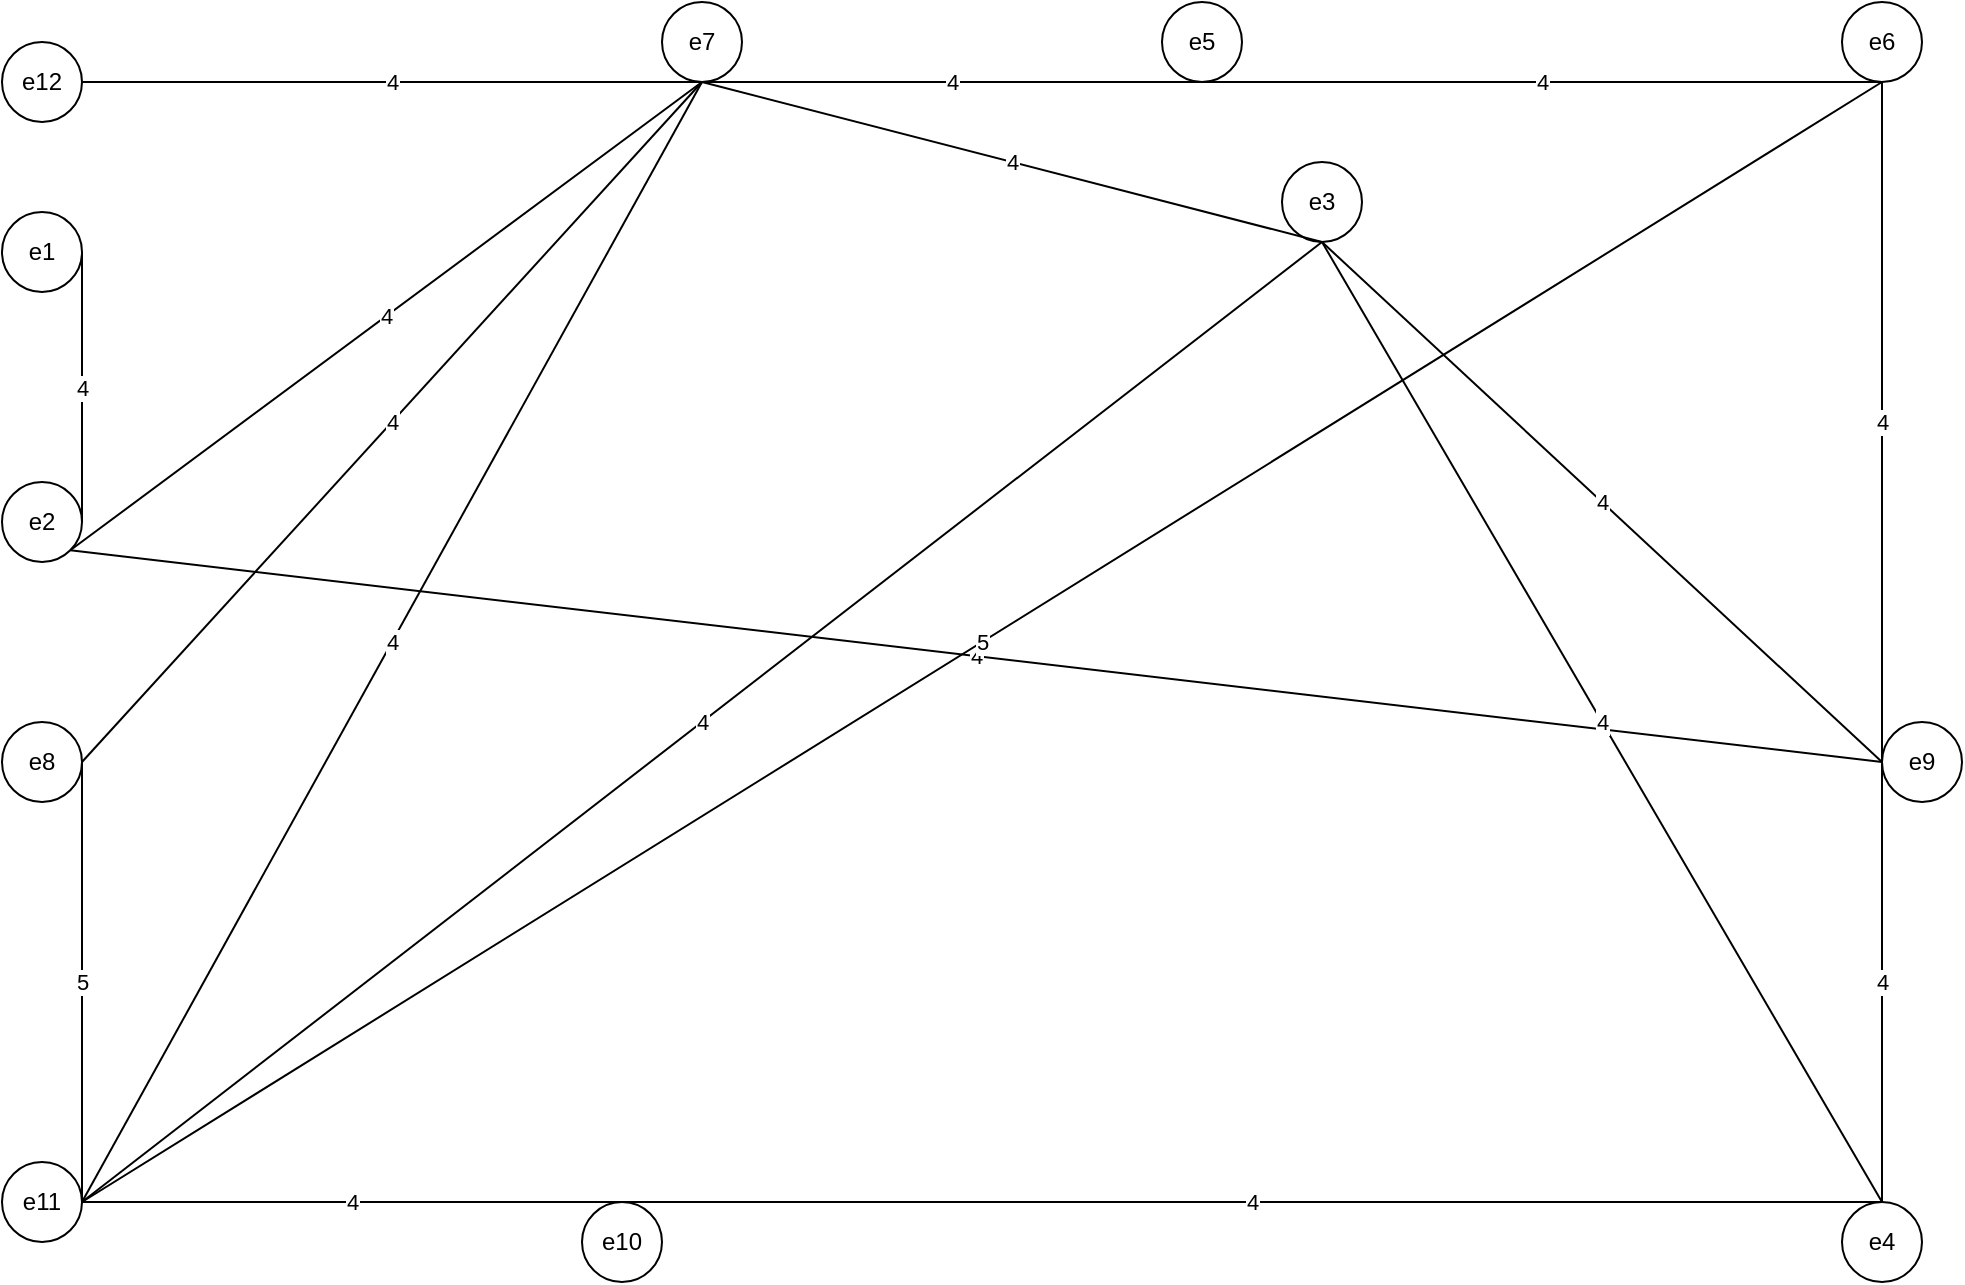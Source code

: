 <mxfile version="12.9.13" type="device"><diagram id="hIdZd6k8Fz3zNo_OCAzb" name="Page-1"><mxGraphModel dx="1484" dy="876" grid="1" gridSize="10" guides="1" tooltips="1" connect="1" arrows="1" fold="1" page="1" pageScale="1" pageWidth="827" pageHeight="1169" math="0" shadow="0"><root><mxCell id="0"/><mxCell id="1" parent="0"/><mxCell id="G0EA4sJnajI5GC1MX2rp-177" value="e1" style="ellipse;whiteSpace=wrap;html=1;aspect=fixed;direction=west;" vertex="1" parent="1"><mxGeometry x="360" y="545" width="40" height="40" as="geometry"/></mxCell><mxCell id="G0EA4sJnajI5GC1MX2rp-178" value="e2" style="ellipse;whiteSpace=wrap;html=1;aspect=fixed;" vertex="1" parent="1"><mxGeometry x="360" y="680" width="40" height="40" as="geometry"/></mxCell><mxCell id="G0EA4sJnajI5GC1MX2rp-179" value="e3" style="ellipse;whiteSpace=wrap;html=1;aspect=fixed;direction=west;" vertex="1" parent="1"><mxGeometry x="1000" y="520" width="40" height="40" as="geometry"/></mxCell><mxCell id="G0EA4sJnajI5GC1MX2rp-180" value="e4" style="ellipse;whiteSpace=wrap;html=1;aspect=fixed;direction=north;rotation=0;" vertex="1" parent="1"><mxGeometry x="1280" y="1040" width="40" height="40" as="geometry"/></mxCell><mxCell id="G0EA4sJnajI5GC1MX2rp-181" value="e5" style="ellipse;whiteSpace=wrap;html=1;aspect=fixed;" vertex="1" parent="1"><mxGeometry x="940" y="440" width="40" height="40" as="geometry"/></mxCell><mxCell id="G0EA4sJnajI5GC1MX2rp-182" value="e6" style="ellipse;whiteSpace=wrap;html=1;aspect=fixed;direction=north;" vertex="1" parent="1"><mxGeometry x="1280" y="440" width="40" height="40" as="geometry"/></mxCell><mxCell id="G0EA4sJnajI5GC1MX2rp-183" value="e7" style="ellipse;whiteSpace=wrap;html=1;aspect=fixed;" vertex="1" parent="1"><mxGeometry x="690" y="440" width="40" height="40" as="geometry"/></mxCell><mxCell id="G0EA4sJnajI5GC1MX2rp-184" value="e9" style="ellipse;whiteSpace=wrap;html=1;aspect=fixed;" vertex="1" parent="1"><mxGeometry x="1300" y="800" width="40" height="40" as="geometry"/></mxCell><mxCell id="G0EA4sJnajI5GC1MX2rp-185" value="e8" style="ellipse;whiteSpace=wrap;html=1;aspect=fixed;direction=west;" vertex="1" parent="1"><mxGeometry x="360" y="800" width="40" height="40" as="geometry"/></mxCell><mxCell id="G0EA4sJnajI5GC1MX2rp-186" value="e10" style="ellipse;whiteSpace=wrap;html=1;aspect=fixed;" vertex="1" parent="1"><mxGeometry x="650" y="1040" width="40" height="40" as="geometry"/></mxCell><mxCell id="G0EA4sJnajI5GC1MX2rp-187" value="e11" style="ellipse;whiteSpace=wrap;html=1;aspect=fixed;direction=south;" vertex="1" parent="1"><mxGeometry x="360" y="1020" width="40" height="40" as="geometry"/></mxCell><mxCell id="G0EA4sJnajI5GC1MX2rp-188" value="e12" style="ellipse;whiteSpace=wrap;html=1;aspect=fixed;direction=west;" vertex="1" parent="1"><mxGeometry x="360" y="460" width="40" height="40" as="geometry"/></mxCell><mxCell id="G0EA4sJnajI5GC1MX2rp-189" value="4" style="endArrow=none;html=1;exitX=0;exitY=0.5;exitDx=0;exitDy=0;entryX=1;entryY=0.5;entryDx=0;entryDy=0;" edge="1" parent="1" source="G0EA4sJnajI5GC1MX2rp-177" target="G0EA4sJnajI5GC1MX2rp-178"><mxGeometry width="50" height="50" relative="1" as="geometry"><mxPoint x="1070" y="910" as="sourcePoint"/><mxPoint x="440" y="570" as="targetPoint"/></mxGeometry></mxCell><mxCell id="G0EA4sJnajI5GC1MX2rp-194" value="4" style="endArrow=none;html=1;shadow=0;exitX=1;exitY=1;exitDx=0;exitDy=0;entryX=0.5;entryY=1;entryDx=0;entryDy=0;" edge="1" parent="1" source="G0EA4sJnajI5GC1MX2rp-178" target="G0EA4sJnajI5GC1MX2rp-183"><mxGeometry width="50" height="50" relative="1" as="geometry"><mxPoint x="1090" y="930" as="sourcePoint"/><mxPoint x="1140" y="880" as="targetPoint"/></mxGeometry></mxCell><mxCell id="G0EA4sJnajI5GC1MX2rp-195" value="4" style="endArrow=none;html=1;shadow=0;exitX=1;exitY=1;exitDx=0;exitDy=0;entryX=0;entryY=0.5;entryDx=0;entryDy=0;" edge="1" parent="1" source="G0EA4sJnajI5GC1MX2rp-178" target="G0EA4sJnajI5GC1MX2rp-184"><mxGeometry width="50" height="50" relative="1" as="geometry"><mxPoint x="1100" y="940" as="sourcePoint"/><mxPoint x="1150" y="890" as="targetPoint"/></mxGeometry></mxCell><mxCell id="G0EA4sJnajI5GC1MX2rp-197" value="4" style="endArrow=none;html=1;shadow=0;exitX=0.5;exitY=0;exitDx=0;exitDy=0;entryX=1;entryY=0.5;entryDx=0;entryDy=0;" edge="1" parent="1" source="G0EA4sJnajI5GC1MX2rp-179" target="G0EA4sJnajI5GC1MX2rp-180"><mxGeometry width="50" height="50" relative="1" as="geometry"><mxPoint x="1120" y="960" as="sourcePoint"/><mxPoint x="1170" y="910" as="targetPoint"/></mxGeometry></mxCell><mxCell id="G0EA4sJnajI5GC1MX2rp-199" value="4" style="endArrow=none;html=1;shadow=0;exitX=0.5;exitY=0;exitDx=0;exitDy=0;entryX=0.5;entryY=1;entryDx=0;entryDy=0;" edge="1" parent="1" source="G0EA4sJnajI5GC1MX2rp-179" target="G0EA4sJnajI5GC1MX2rp-183"><mxGeometry width="50" height="50" relative="1" as="geometry"><mxPoint x="1140" y="980" as="sourcePoint"/><mxPoint x="1190" y="930" as="targetPoint"/></mxGeometry></mxCell><mxCell id="G0EA4sJnajI5GC1MX2rp-201" value="4" style="endArrow=none;html=1;shadow=0;exitX=0.5;exitY=0;exitDx=0;exitDy=0;entryX=0;entryY=0.5;entryDx=0;entryDy=0;" edge="1" parent="1" source="G0EA4sJnajI5GC1MX2rp-179" target="G0EA4sJnajI5GC1MX2rp-184"><mxGeometry width="50" height="50" relative="1" as="geometry"><mxPoint x="1160" y="1000" as="sourcePoint"/><mxPoint x="1210" y="950" as="targetPoint"/></mxGeometry></mxCell><mxCell id="G0EA4sJnajI5GC1MX2rp-203" value="4" style="endArrow=none;html=1;shadow=0;entryX=0.5;entryY=0;entryDx=0;entryDy=0;exitX=0.5;exitY=0;exitDx=0;exitDy=0;" edge="1" parent="1" source="G0EA4sJnajI5GC1MX2rp-179" target="G0EA4sJnajI5GC1MX2rp-187"><mxGeometry width="50" height="50" relative="1" as="geometry"><mxPoint x="1110" y="830" as="sourcePoint"/><mxPoint x="1230" y="970" as="targetPoint"/></mxGeometry></mxCell><mxCell id="G0EA4sJnajI5GC1MX2rp-206" value="4" style="endArrow=none;html=1;shadow=0;exitX=1;exitY=0.5;exitDx=0;exitDy=0;entryX=0.5;entryY=0;entryDx=0;entryDy=0;" edge="1" parent="1" source="G0EA4sJnajI5GC1MX2rp-180" target="G0EA4sJnajI5GC1MX2rp-186"><mxGeometry width="50" height="50" relative="1" as="geometry"><mxPoint x="1210" y="1050" as="sourcePoint"/><mxPoint x="1260" y="1000" as="targetPoint"/></mxGeometry></mxCell><mxCell id="G0EA4sJnajI5GC1MX2rp-207" value="4" style="endArrow=none;html=1;shadow=0;exitX=1;exitY=0.5;exitDx=0;exitDy=0;entryX=0;entryY=0.5;entryDx=0;entryDy=0;" edge="1" parent="1" source="G0EA4sJnajI5GC1MX2rp-180" target="G0EA4sJnajI5GC1MX2rp-184"><mxGeometry width="50" height="50" relative="1" as="geometry"><mxPoint x="880" y="940" as="sourcePoint"/><mxPoint x="1270" y="1010" as="targetPoint"/></mxGeometry></mxCell><mxCell id="G0EA4sJnajI5GC1MX2rp-209" value="4" style="endArrow=none;html=1;shadow=0;exitX=0.5;exitY=1;exitDx=0;exitDy=0;entryX=0;entryY=0.5;entryDx=0;entryDy=0;" edge="1" parent="1" source="G0EA4sJnajI5GC1MX2rp-181" target="G0EA4sJnajI5GC1MX2rp-182"><mxGeometry width="50" height="50" relative="1" as="geometry"><mxPoint x="1240" y="1080" as="sourcePoint"/><mxPoint x="1290" y="1030" as="targetPoint"/></mxGeometry></mxCell><mxCell id="G0EA4sJnajI5GC1MX2rp-210" value="4" style="endArrow=none;html=1;shadow=0;exitX=0.5;exitY=1;exitDx=0;exitDy=0;entryX=0.5;entryY=1;entryDx=0;entryDy=0;" edge="1" parent="1" source="G0EA4sJnajI5GC1MX2rp-181" target="G0EA4sJnajI5GC1MX2rp-183"><mxGeometry width="50" height="50" relative="1" as="geometry"><mxPoint x="1250" y="1090" as="sourcePoint"/><mxPoint x="1300" y="1040" as="targetPoint"/></mxGeometry></mxCell><mxCell id="G0EA4sJnajI5GC1MX2rp-215" value="4" style="endArrow=none;html=1;shadow=0;exitX=0;exitY=0.5;exitDx=0;exitDy=0;entryX=0;entryY=0.5;entryDx=0;entryDy=0;" edge="1" parent="1" source="G0EA4sJnajI5GC1MX2rp-182" target="G0EA4sJnajI5GC1MX2rp-184"><mxGeometry width="50" height="50" relative="1" as="geometry"><mxPoint x="1300" y="1140" as="sourcePoint"/><mxPoint x="1370" y="780" as="targetPoint"/></mxGeometry></mxCell><mxCell id="G0EA4sJnajI5GC1MX2rp-217" value="5" style="endArrow=none;html=1;shadow=0;exitX=0;exitY=0.5;exitDx=0;exitDy=0;entryX=0.5;entryY=0;entryDx=0;entryDy=0;" edge="1" parent="1" source="G0EA4sJnajI5GC1MX2rp-182" target="G0EA4sJnajI5GC1MX2rp-187"><mxGeometry width="50" height="50" relative="1" as="geometry"><mxPoint x="1320" y="1160" as="sourcePoint"/><mxPoint x="1370" y="1110" as="targetPoint"/></mxGeometry></mxCell><mxCell id="G0EA4sJnajI5GC1MX2rp-219" value="4" style="endArrow=none;html=1;shadow=0;exitX=0.5;exitY=1;exitDx=0;exitDy=0;entryX=0;entryY=0.5;entryDx=0;entryDy=0;" edge="1" parent="1" source="G0EA4sJnajI5GC1MX2rp-183" target="G0EA4sJnajI5GC1MX2rp-185"><mxGeometry width="50" height="50" relative="1" as="geometry"><mxPoint x="1340" y="1180" as="sourcePoint"/><mxPoint x="1390" y="1130" as="targetPoint"/></mxGeometry></mxCell><mxCell id="G0EA4sJnajI5GC1MX2rp-221" value="4" style="endArrow=none;html=1;shadow=0;exitX=0.5;exitY=0;exitDx=0;exitDy=0;entryX=0.5;entryY=1;entryDx=0;entryDy=0;" edge="1" parent="1" source="G0EA4sJnajI5GC1MX2rp-187" target="G0EA4sJnajI5GC1MX2rp-183"><mxGeometry width="50" height="50" relative="1" as="geometry"><mxPoint x="1360" y="1200" as="sourcePoint"/><mxPoint x="1410" y="1150" as="targetPoint"/></mxGeometry></mxCell><mxCell id="G0EA4sJnajI5GC1MX2rp-222" value="4" style="endArrow=none;html=1;shadow=0;entryX=0.5;entryY=1;entryDx=0;entryDy=0;exitX=0;exitY=0.5;exitDx=0;exitDy=0;" edge="1" parent="1" source="G0EA4sJnajI5GC1MX2rp-188" target="G0EA4sJnajI5GC1MX2rp-183"><mxGeometry width="50" height="50" relative="1" as="geometry"><mxPoint x="1350" y="550" as="sourcePoint"/><mxPoint x="1420" y="1160" as="targetPoint"/></mxGeometry></mxCell><mxCell id="G0EA4sJnajI5GC1MX2rp-223" value="5" style="endArrow=none;html=1;shadow=0;exitX=0;exitY=0.5;exitDx=0;exitDy=0;entryX=0.5;entryY=0;entryDx=0;entryDy=0;" edge="1" parent="1" source="G0EA4sJnajI5GC1MX2rp-185" target="G0EA4sJnajI5GC1MX2rp-187"><mxGeometry width="50" height="50" relative="1" as="geometry"><mxPoint x="1380" y="659" as="sourcePoint"/><mxPoint x="1430" y="609" as="targetPoint"/></mxGeometry></mxCell><mxCell id="G0EA4sJnajI5GC1MX2rp-225" value="4" style="endArrow=none;html=1;shadow=0;exitX=0.5;exitY=0;exitDx=0;exitDy=0;entryX=0.5;entryY=0;entryDx=0;entryDy=0;" edge="1" parent="1" source="G0EA4sJnajI5GC1MX2rp-186" target="G0EA4sJnajI5GC1MX2rp-187"><mxGeometry width="50" height="50" relative="1" as="geometry"><mxPoint x="1400" y="1240" as="sourcePoint"/><mxPoint x="1450" y="1190" as="targetPoint"/></mxGeometry></mxCell></root></mxGraphModel></diagram></mxfile>